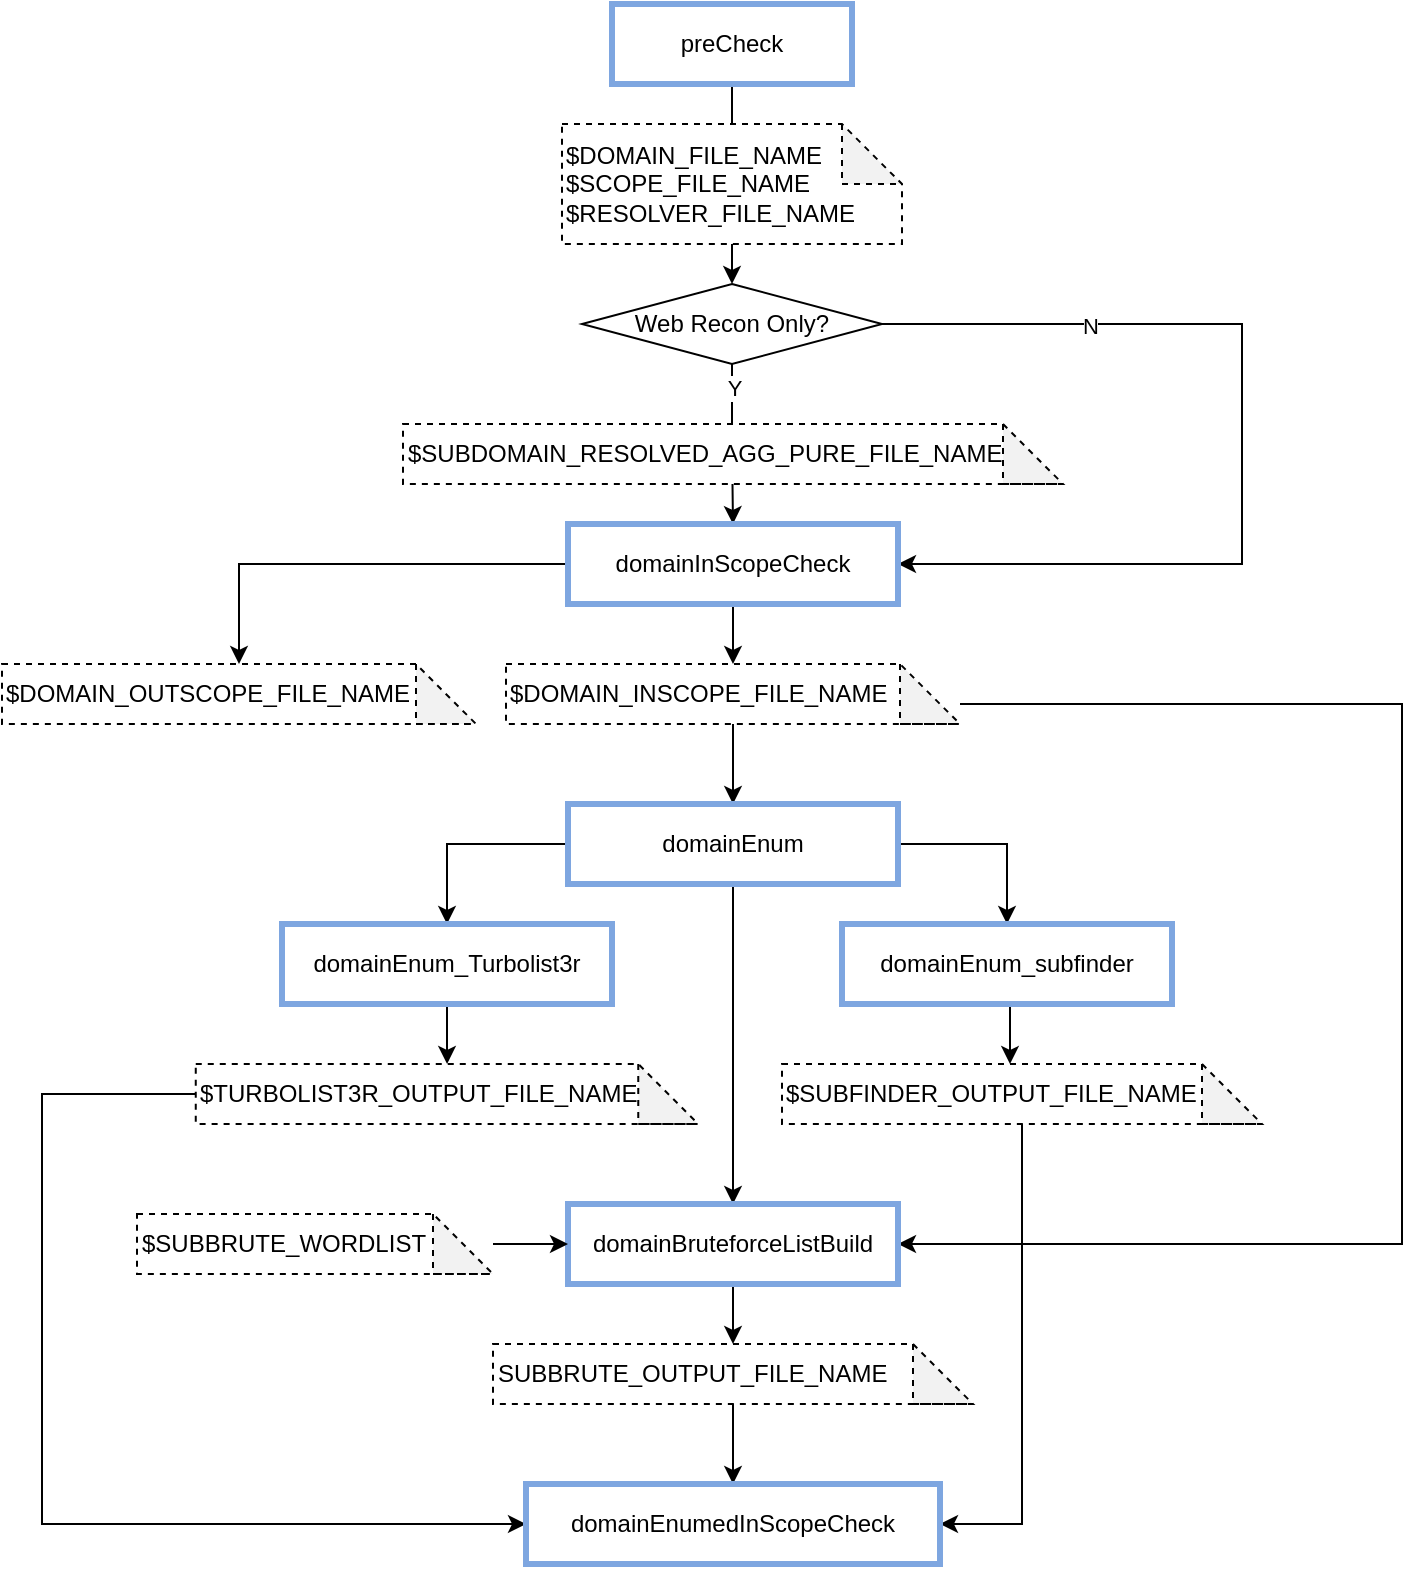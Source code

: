<mxfile version="15.9.4" type="device"><diagram id="LXGc0nrao9tOf8FtnGRV" name="Page-1"><mxGraphModel dx="1422" dy="740" grid="1" gridSize="10" guides="1" tooltips="1" connect="1" arrows="1" fold="1" page="1" pageScale="1" pageWidth="850" pageHeight="1100" math="0" shadow="0"><root><mxCell id="0"/><mxCell id="1" parent="0"/><mxCell id="cuUn9cVlMo7e2SbROQ6p-12" style="edgeStyle=orthogonalEdgeStyle;rounded=0;orthogonalLoop=1;jettySize=auto;html=1;entryX=0.5;entryY=0;entryDx=0;entryDy=0;entryPerimeter=0;" edge="1" parent="1" source="cuUn9cVlMo7e2SbROQ6p-1" target="cuUn9cVlMo7e2SbROQ6p-11"><mxGeometry relative="1" as="geometry"/></mxCell><mxCell id="cuUn9cVlMo7e2SbROQ6p-1" value="preCheck" style="rounded=0;whiteSpace=wrap;html=1;strokeColor=#7EA6E0;strokeWidth=3;" vertex="1" parent="1"><mxGeometry x="365" y="30" width="120" height="40" as="geometry"/></mxCell><mxCell id="cuUn9cVlMo7e2SbROQ6p-9" value="&lt;div&gt;$DOMAIN_FILE_NAME&lt;/div&gt;&lt;div&gt;$SCOPE_FILE_NAME&lt;/div&gt;&lt;div&gt;$RESOLVER_FILE_NAME&lt;br&gt;&lt;/div&gt;" style="shape=note;whiteSpace=wrap;html=1;backgroundOutline=1;darkOpacity=0.05;dashed=1;align=left;" vertex="1" parent="1"><mxGeometry x="340" y="90" width="170" height="60" as="geometry"/></mxCell><mxCell id="cuUn9cVlMo7e2SbROQ6p-16" value="Y" style="edgeStyle=orthogonalEdgeStyle;rounded=0;orthogonalLoop=1;jettySize=auto;html=1;entryX=0.5;entryY=0;entryDx=0;entryDy=0;" edge="1" parent="1" source="cuUn9cVlMo7e2SbROQ6p-11" target="cuUn9cVlMo7e2SbROQ6p-15"><mxGeometry x="-0.716" y="1" relative="1" as="geometry"><mxPoint x="425" y="290" as="targetPoint"/><mxPoint as="offset"/></mxGeometry></mxCell><mxCell id="cuUn9cVlMo7e2SbROQ6p-17" style="edgeStyle=orthogonalEdgeStyle;rounded=0;orthogonalLoop=1;jettySize=auto;html=1;entryX=1;entryY=0.5;entryDx=0;entryDy=0;" edge="1" parent="1" source="cuUn9cVlMo7e2SbROQ6p-11" target="cuUn9cVlMo7e2SbROQ6p-15"><mxGeometry relative="1" as="geometry"><Array as="points"><mxPoint x="680" y="190"/><mxPoint x="680" y="310"/></Array></mxGeometry></mxCell><mxCell id="cuUn9cVlMo7e2SbROQ6p-18" value="N" style="edgeLabel;html=1;align=center;verticalAlign=middle;resizable=0;points=[];" vertex="1" connectable="0" parent="cuUn9cVlMo7e2SbROQ6p-17"><mxGeometry x="-0.559" y="-1" relative="1" as="geometry"><mxPoint as="offset"/></mxGeometry></mxCell><mxCell id="cuUn9cVlMo7e2SbROQ6p-11" value="Web Recon Only?" style="strokeWidth=1;html=1;shape=mxgraph.flowchart.decision;whiteSpace=wrap;" vertex="1" parent="1"><mxGeometry x="350" y="170" width="150" height="40" as="geometry"/></mxCell><mxCell id="cuUn9cVlMo7e2SbROQ6p-13" value="$SUBDOMAIN_RESOLVED_AGG_PURE_FILE_NAME" style="shape=note;whiteSpace=wrap;html=1;backgroundOutline=1;darkOpacity=0.05;dashed=1;align=left;" vertex="1" parent="1"><mxGeometry x="260.5" y="240" width="330" height="30" as="geometry"/></mxCell><mxCell id="cuUn9cVlMo7e2SbROQ6p-21" style="edgeStyle=orthogonalEdgeStyle;rounded=0;orthogonalLoop=1;jettySize=auto;html=1;" edge="1" parent="1" source="cuUn9cVlMo7e2SbROQ6p-15" target="cuUn9cVlMo7e2SbROQ6p-20"><mxGeometry relative="1" as="geometry"/></mxCell><mxCell id="cuUn9cVlMo7e2SbROQ6p-39" style="edgeStyle=orthogonalEdgeStyle;rounded=0;orthogonalLoop=1;jettySize=auto;html=1;entryX=0.5;entryY=0;entryDx=0;entryDy=0;entryPerimeter=0;" edge="1" parent="1" source="cuUn9cVlMo7e2SbROQ6p-15" target="cuUn9cVlMo7e2SbROQ6p-38"><mxGeometry relative="1" as="geometry"/></mxCell><mxCell id="cuUn9cVlMo7e2SbROQ6p-15" value="domainInScopeCheck" style="rounded=0;whiteSpace=wrap;html=1;strokeColor=#7EA6E0;strokeWidth=3;" vertex="1" parent="1"><mxGeometry x="343" y="290" width="165" height="40" as="geometry"/></mxCell><mxCell id="cuUn9cVlMo7e2SbROQ6p-25" value="" style="edgeStyle=orthogonalEdgeStyle;rounded=0;orthogonalLoop=1;jettySize=auto;html=1;" edge="1" parent="1" source="cuUn9cVlMo7e2SbROQ6p-20" target="cuUn9cVlMo7e2SbROQ6p-22"><mxGeometry relative="1" as="geometry"/></mxCell><mxCell id="cuUn9cVlMo7e2SbROQ6p-36" style="edgeStyle=orthogonalEdgeStyle;rounded=0;orthogonalLoop=1;jettySize=auto;html=1;" edge="1" parent="1" source="cuUn9cVlMo7e2SbROQ6p-20"><mxGeometry relative="1" as="geometry"><mxPoint x="508" y="650" as="targetPoint"/><Array as="points"><mxPoint x="760" y="380"/><mxPoint x="760" y="650"/><mxPoint x="508" y="650"/></Array></mxGeometry></mxCell><mxCell id="cuUn9cVlMo7e2SbROQ6p-20" value="&lt;div&gt;$DOMAIN_INSCOPE_FILE_NAME&lt;/div&gt;" style="shape=note;whiteSpace=wrap;html=1;backgroundOutline=1;darkOpacity=0.05;dashed=1;align=left;" vertex="1" parent="1"><mxGeometry x="312" y="360" width="227" height="30" as="geometry"/></mxCell><mxCell id="cuUn9cVlMo7e2SbROQ6p-26" style="edgeStyle=orthogonalEdgeStyle;rounded=0;orthogonalLoop=1;jettySize=auto;html=1;entryX=0.5;entryY=0;entryDx=0;entryDy=0;exitX=1;exitY=0.5;exitDx=0;exitDy=0;" edge="1" parent="1" source="cuUn9cVlMo7e2SbROQ6p-22" target="cuUn9cVlMo7e2SbROQ6p-24"><mxGeometry relative="1" as="geometry"><mxPoint x="560" y="480" as="targetPoint"/></mxGeometry></mxCell><mxCell id="cuUn9cVlMo7e2SbROQ6p-27" style="edgeStyle=orthogonalEdgeStyle;rounded=0;orthogonalLoop=1;jettySize=auto;html=1;exitX=0;exitY=0.5;exitDx=0;exitDy=0;entryX=0.5;entryY=0;entryDx=0;entryDy=0;" edge="1" parent="1" source="cuUn9cVlMo7e2SbROQ6p-22" target="cuUn9cVlMo7e2SbROQ6p-23"><mxGeometry relative="1" as="geometry"/></mxCell><mxCell id="cuUn9cVlMo7e2SbROQ6p-35" style="edgeStyle=orthogonalEdgeStyle;rounded=0;orthogonalLoop=1;jettySize=auto;html=1;entryX=0.5;entryY=0;entryDx=0;entryDy=0;" edge="1" parent="1" source="cuUn9cVlMo7e2SbROQ6p-22" target="cuUn9cVlMo7e2SbROQ6p-34"><mxGeometry relative="1" as="geometry"/></mxCell><mxCell id="cuUn9cVlMo7e2SbROQ6p-22" value="domainEnum" style="rounded=0;whiteSpace=wrap;html=1;strokeColor=#7EA6E0;strokeWidth=3;" vertex="1" parent="1"><mxGeometry x="343" y="430" width="165" height="40" as="geometry"/></mxCell><mxCell id="cuUn9cVlMo7e2SbROQ6p-30" value="" style="edgeStyle=orthogonalEdgeStyle;rounded=0;orthogonalLoop=1;jettySize=auto;html=1;" edge="1" parent="1" source="cuUn9cVlMo7e2SbROQ6p-23" target="cuUn9cVlMo7e2SbROQ6p-28"><mxGeometry relative="1" as="geometry"/></mxCell><mxCell id="cuUn9cVlMo7e2SbROQ6p-23" value="domainEnum_Turbolist3r" style="rounded=0;whiteSpace=wrap;html=1;strokeColor=#7EA6E0;strokeWidth=3;" vertex="1" parent="1"><mxGeometry x="200" y="490" width="165" height="40" as="geometry"/></mxCell><mxCell id="cuUn9cVlMo7e2SbROQ6p-33" style="edgeStyle=orthogonalEdgeStyle;rounded=0;orthogonalLoop=1;jettySize=auto;html=1;exitX=0.5;exitY=1;exitDx=0;exitDy=0;entryX=0.475;entryY=0;entryDx=0;entryDy=0;entryPerimeter=0;" edge="1" parent="1" source="cuUn9cVlMo7e2SbROQ6p-24" target="cuUn9cVlMo7e2SbROQ6p-29"><mxGeometry relative="1" as="geometry"/></mxCell><mxCell id="cuUn9cVlMo7e2SbROQ6p-24" value="domainEnum_subfinder" style="rounded=0;whiteSpace=wrap;html=1;strokeColor=#7EA6E0;strokeWidth=3;" vertex="1" parent="1"><mxGeometry x="480" y="490" width="165" height="40" as="geometry"/></mxCell><mxCell id="cuUn9cVlMo7e2SbROQ6p-47" style="edgeStyle=orthogonalEdgeStyle;rounded=0;orthogonalLoop=1;jettySize=auto;html=1;entryX=0;entryY=0.5;entryDx=0;entryDy=0;exitX=0;exitY=0.5;exitDx=0;exitDy=0;exitPerimeter=0;" edge="1" parent="1" source="cuUn9cVlMo7e2SbROQ6p-28" target="cuUn9cVlMo7e2SbROQ6p-44"><mxGeometry relative="1" as="geometry"><Array as="points"><mxPoint x="80" y="575"/><mxPoint x="80" y="790"/></Array></mxGeometry></mxCell><mxCell id="cuUn9cVlMo7e2SbROQ6p-28" value="$TURBOLIST3R_OUTPUT_FILE_NAME" style="shape=note;whiteSpace=wrap;html=1;backgroundOutline=1;darkOpacity=0.05;dashed=1;align=left;" vertex="1" parent="1"><mxGeometry x="156.88" y="560" width="251.25" height="30" as="geometry"/></mxCell><mxCell id="cuUn9cVlMo7e2SbROQ6p-46" style="edgeStyle=orthogonalEdgeStyle;rounded=0;orthogonalLoop=1;jettySize=auto;html=1;entryX=1;entryY=0.5;entryDx=0;entryDy=0;" edge="1" parent="1" source="cuUn9cVlMo7e2SbROQ6p-29" target="cuUn9cVlMo7e2SbROQ6p-44"><mxGeometry relative="1" as="geometry"/></mxCell><mxCell id="cuUn9cVlMo7e2SbROQ6p-29" value="$SUBFINDER_OUTPUT_FILE_NAME" style="shape=note;whiteSpace=wrap;html=1;backgroundOutline=1;darkOpacity=0.05;dashed=1;align=left;" vertex="1" parent="1"><mxGeometry x="450" y="560" width="240" height="30" as="geometry"/></mxCell><mxCell id="cuUn9cVlMo7e2SbROQ6p-43" value="" style="edgeStyle=orthogonalEdgeStyle;rounded=0;orthogonalLoop=1;jettySize=auto;html=1;" edge="1" parent="1" source="cuUn9cVlMo7e2SbROQ6p-34" target="cuUn9cVlMo7e2SbROQ6p-42"><mxGeometry relative="1" as="geometry"/></mxCell><mxCell id="cuUn9cVlMo7e2SbROQ6p-34" value="domainBruteforceListBuild" style="rounded=0;whiteSpace=wrap;html=1;strokeColor=#7EA6E0;strokeWidth=3;" vertex="1" parent="1"><mxGeometry x="343" y="630" width="165" height="40" as="geometry"/></mxCell><mxCell id="cuUn9cVlMo7e2SbROQ6p-38" value="&lt;div&gt;$DOMAIN_OUTSCOPE_FILE_NAME&lt;/div&gt;" style="shape=note;whiteSpace=wrap;html=1;backgroundOutline=1;darkOpacity=0.05;dashed=1;align=left;" vertex="1" parent="1"><mxGeometry x="60" y="360" width="237" height="30" as="geometry"/></mxCell><mxCell id="cuUn9cVlMo7e2SbROQ6p-41" style="edgeStyle=orthogonalEdgeStyle;rounded=0;orthogonalLoop=1;jettySize=auto;html=1;entryX=0;entryY=0.5;entryDx=0;entryDy=0;" edge="1" parent="1" source="cuUn9cVlMo7e2SbROQ6p-40" target="cuUn9cVlMo7e2SbROQ6p-34"><mxGeometry relative="1" as="geometry"/></mxCell><mxCell id="cuUn9cVlMo7e2SbROQ6p-40" value="$SUBBRUTE_WORDLIST" style="shape=note;whiteSpace=wrap;html=1;backgroundOutline=1;darkOpacity=0.05;dashed=1;align=left;" vertex="1" parent="1"><mxGeometry x="127.5" y="635" width="178" height="30" as="geometry"/></mxCell><mxCell id="cuUn9cVlMo7e2SbROQ6p-45" value="" style="edgeStyle=orthogonalEdgeStyle;rounded=0;orthogonalLoop=1;jettySize=auto;html=1;" edge="1" parent="1" source="cuUn9cVlMo7e2SbROQ6p-42" target="cuUn9cVlMo7e2SbROQ6p-44"><mxGeometry relative="1" as="geometry"/></mxCell><mxCell id="cuUn9cVlMo7e2SbROQ6p-42" value="SUBBRUTE_OUTPUT_FILE_NAME" style="shape=note;whiteSpace=wrap;html=1;backgroundOutline=1;darkOpacity=0.05;dashed=1;align=left;" vertex="1" parent="1"><mxGeometry x="305.5" y="700" width="240" height="30" as="geometry"/></mxCell><mxCell id="cuUn9cVlMo7e2SbROQ6p-44" value="domainEnumedInScopeCheck" style="rounded=0;whiteSpace=wrap;html=1;strokeColor=#7EA6E0;strokeWidth=3;" vertex="1" parent="1"><mxGeometry x="322" y="770" width="207" height="40" as="geometry"/></mxCell></root></mxGraphModel></diagram></mxfile>